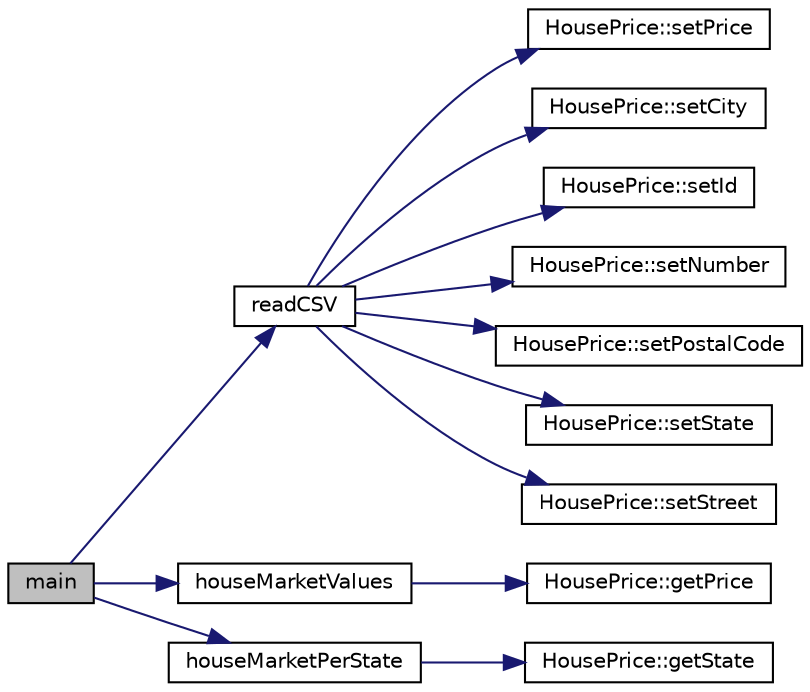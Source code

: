 digraph "main"
{
  bgcolor="transparent";
  edge [fontname="Helvetica",fontsize="10",labelfontname="Helvetica",labelfontsize="10"];
  node [fontname="Helvetica",fontsize="10",shape=record];
  rankdir="LR";
  Node0 [label="main",height=0.2,width=0.4,color="black", fillcolor="grey75", style="filled", fontcolor="black"];
  Node0 -> Node1 [color="midnightblue",fontsize="10",style="solid",fontname="Helvetica"];
  Node1 [label="readCSV",height=0.2,width=0.4,color="black",URL="$_house_func_8cpp.html#a8ed79457fa6e38860fadb3e4335f3ef2"];
  Node1 -> Node2 [color="midnightblue",fontsize="10",style="solid",fontname="Helvetica"];
  Node2 [label="HousePrice::setPrice",height=0.2,width=0.4,color="black",URL="$class_house_price.html#a1a25700daee1c9e740fb265195f167c9"];
  Node1 -> Node3 [color="midnightblue",fontsize="10",style="solid",fontname="Helvetica"];
  Node3 [label="HousePrice::setCity",height=0.2,width=0.4,color="black",URL="$class_house_price.html#ac955167beb435ac335ed5fa72e0e006d"];
  Node1 -> Node4 [color="midnightblue",fontsize="10",style="solid",fontname="Helvetica"];
  Node4 [label="HousePrice::setId",height=0.2,width=0.4,color="black",URL="$class_house_price.html#a43fead2f6a533d6f1f59c36e5f4e6c83"];
  Node1 -> Node5 [color="midnightblue",fontsize="10",style="solid",fontname="Helvetica"];
  Node5 [label="HousePrice::setNumber",height=0.2,width=0.4,color="black",URL="$class_house_price.html#ab5de6255cccde277c23b9b33efb6b825"];
  Node1 -> Node6 [color="midnightblue",fontsize="10",style="solid",fontname="Helvetica"];
  Node6 [label="HousePrice::setPostalCode",height=0.2,width=0.4,color="black",URL="$class_house_price.html#aee2efd36013264908af85bb5557eb9f2"];
  Node1 -> Node7 [color="midnightblue",fontsize="10",style="solid",fontname="Helvetica"];
  Node7 [label="HousePrice::setState",height=0.2,width=0.4,color="black",URL="$class_house_price.html#af53f5b0954fdea830d241f7a5354464c"];
  Node1 -> Node8 [color="midnightblue",fontsize="10",style="solid",fontname="Helvetica"];
  Node8 [label="HousePrice::setStreet",height=0.2,width=0.4,color="black",URL="$class_house_price.html#a959c75ef1193d885fca7c3410db29ee9"];
  Node0 -> Node9 [color="midnightblue",fontsize="10",style="solid",fontname="Helvetica"];
  Node9 [label="houseMarketValues",height=0.2,width=0.4,color="black",URL="$_house_func_8cpp.html#a54a9a75d44717adc1999ad71ec7d96be"];
  Node9 -> Node10 [color="midnightblue",fontsize="10",style="solid",fontname="Helvetica"];
  Node10 [label="HousePrice::getPrice",height=0.2,width=0.4,color="black",URL="$class_house_price.html#ad8f848f687a8de39ce17abf39553a7de"];
  Node0 -> Node11 [color="midnightblue",fontsize="10",style="solid",fontname="Helvetica"];
  Node11 [label="houseMarketPerState",height=0.2,width=0.4,color="black",URL="$_house_func_8cpp.html#adb2acd20b1456c56df0da3fca802bd42"];
  Node11 -> Node12 [color="midnightblue",fontsize="10",style="solid",fontname="Helvetica"];
  Node12 [label="HousePrice::getState",height=0.2,width=0.4,color="black",URL="$class_house_price.html#a345bc0afd36ca4d9fc67f3dc353a1740"];
}
